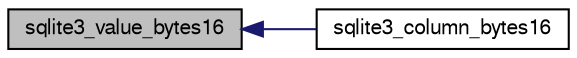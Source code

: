 digraph "sqlite3_value_bytes16"
{
  edge [fontname="FreeSans",fontsize="10",labelfontname="FreeSans",labelfontsize="10"];
  node [fontname="FreeSans",fontsize="10",shape=record];
  rankdir="LR";
  Node394593 [label="sqlite3_value_bytes16",height=0.2,width=0.4,color="black", fillcolor="grey75", style="filled", fontcolor="black"];
  Node394593 -> Node394594 [dir="back",color="midnightblue",fontsize="10",style="solid",fontname="FreeSans"];
  Node394594 [label="sqlite3_column_bytes16",height=0.2,width=0.4,color="black", fillcolor="white", style="filled",URL="$sqlite3_8h.html#ac861525fa4d70b48a46eabaa75130439"];
}
